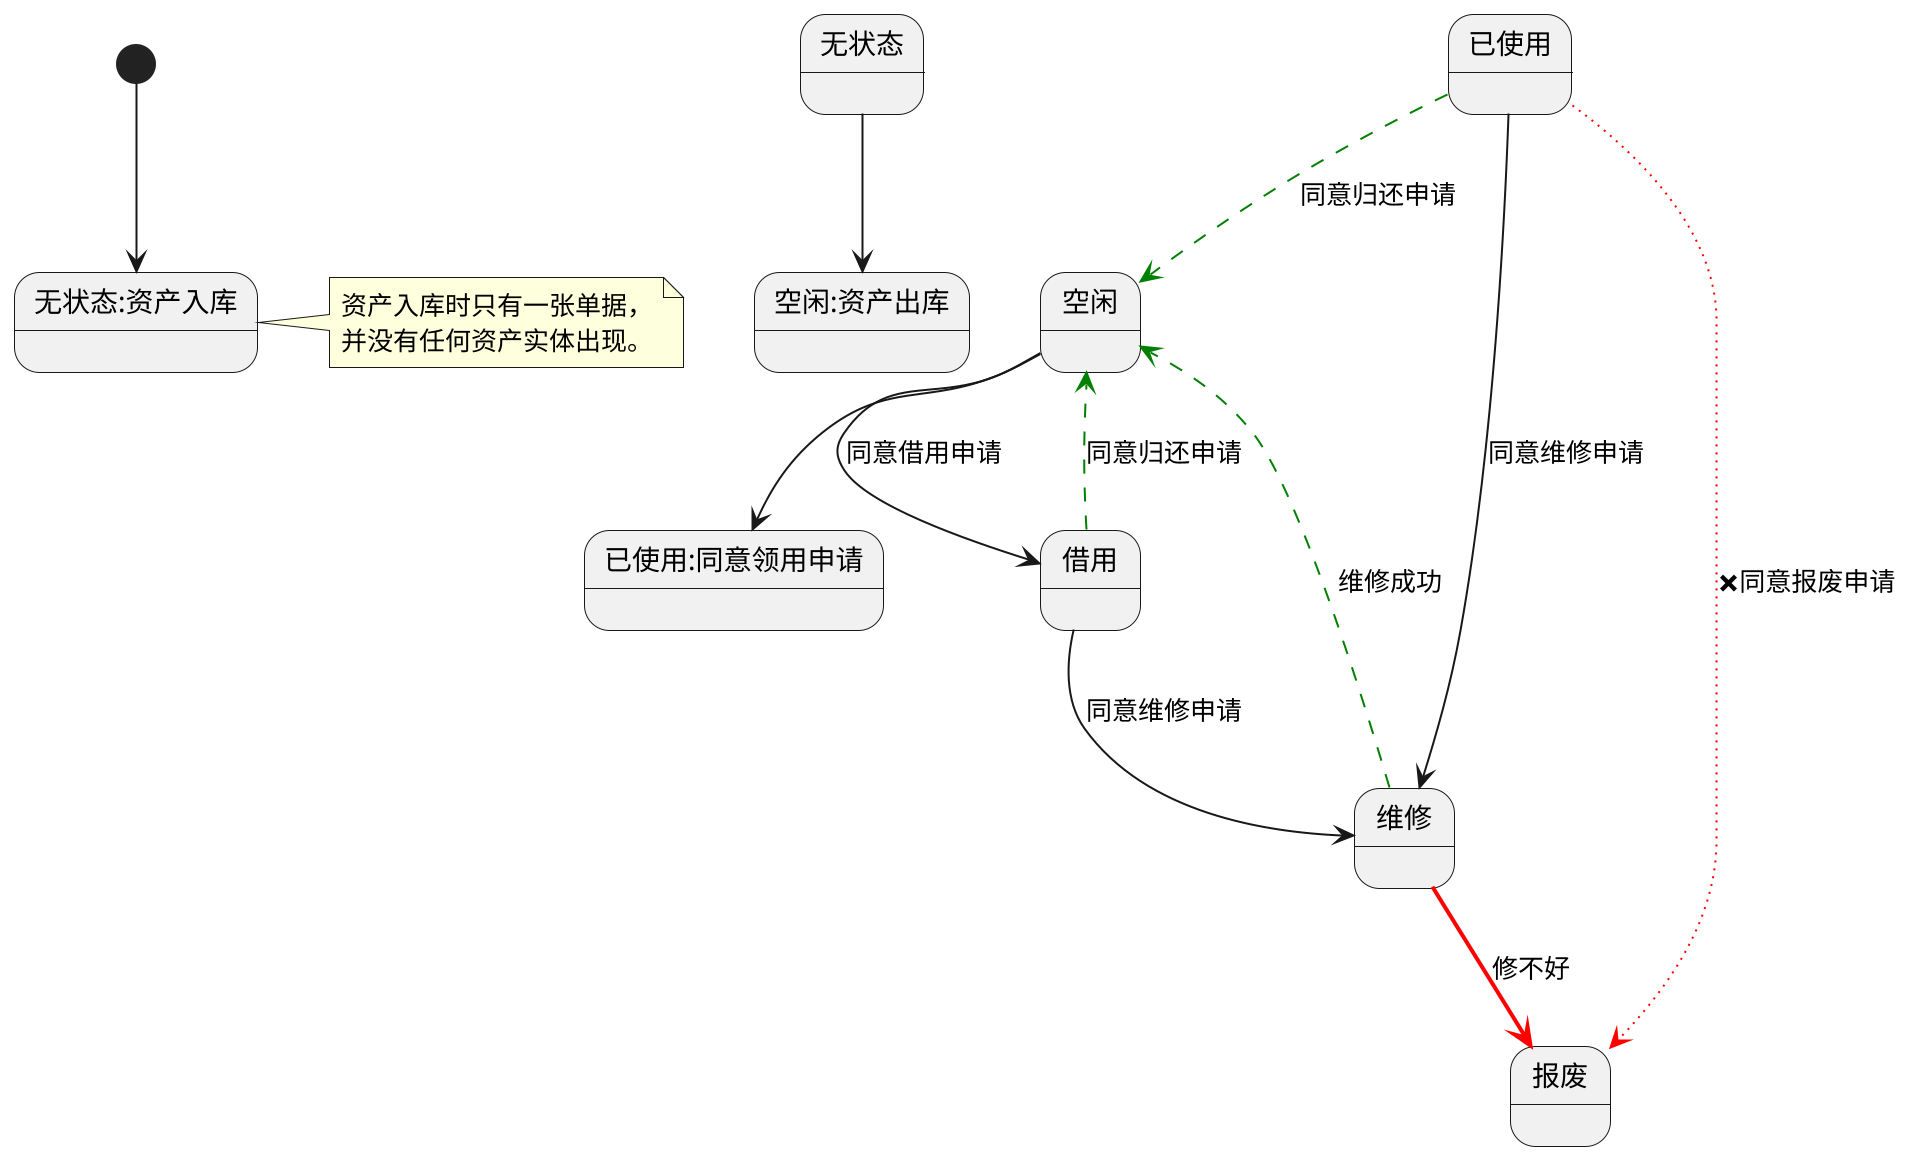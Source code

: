 @startuml
'scale 350 width
scale 2
[*] --> 无状态:资产入库
note right
资产入库时只有一张单据，
并没有任何资产实体出现。
end note
无状态 --> 空闲:资产出库
空闲 --> 已使用:同意领用申请
空闲 --> 借用: 同意借用申请
'空闲 --> 维修: 管理员直接设置资产状态为“维修”
'空闲 --> 报废: 管理员直接设置资产状态为“维修”

已使用 -[#green,dashed]->空闲: 同意归还申请
已使用 -->维修: 同意维修申请
已使用 -[#red,dotted]->报废: <&x>同意报废申请

借用 -[#green,dashed]-> 空闲: 同意归还申请
借用 --> 维修: 同意维修申请

维修 -[#green,dashed]-> 空闲: 维修成功
维修 -[#red,bold]-> 报废: 修不好


@enduml